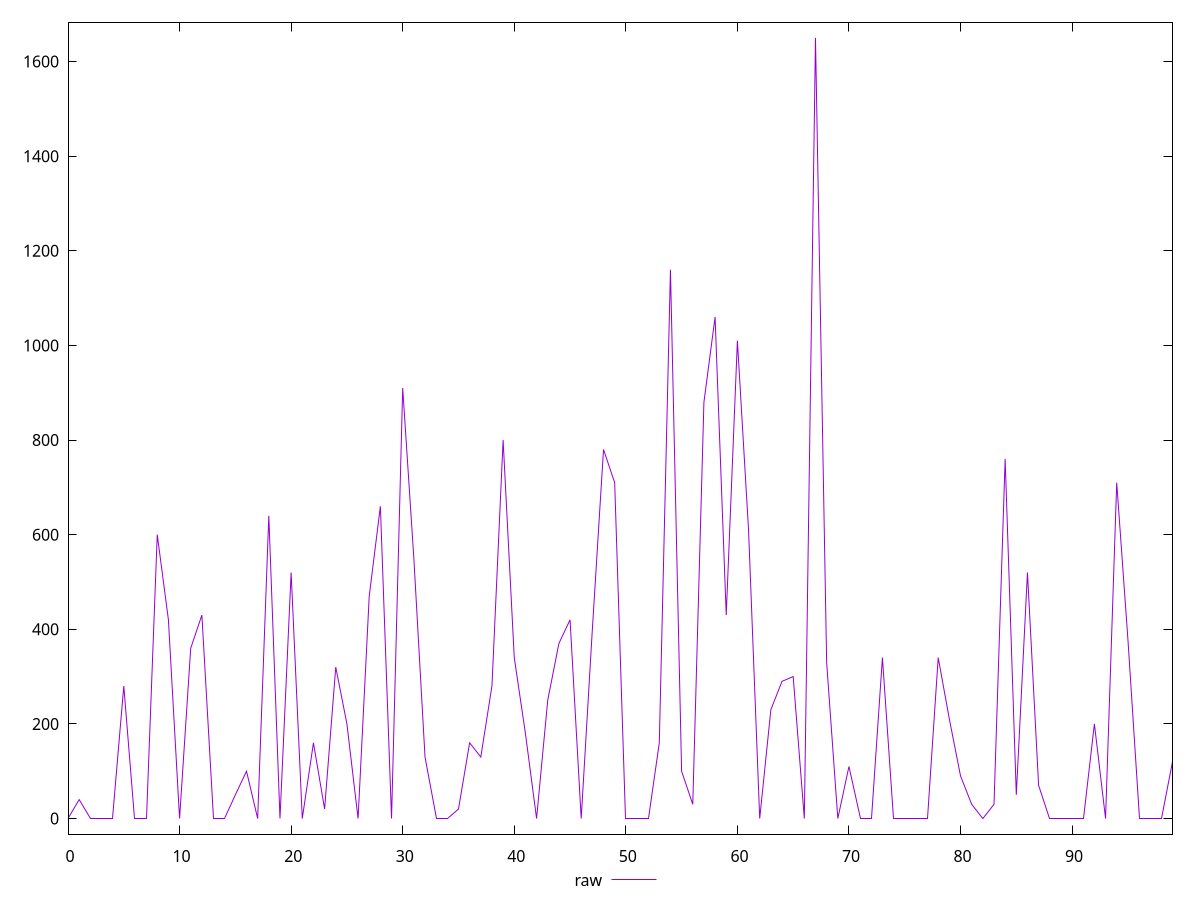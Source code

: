 reset

$raw <<EOF
0 0
1 40
2 0
3 0
4 0
5 280
6 0
7 0
8 600
9 420
10 0
11 360
12 430
13 0
14 0
15 50
16 100
17 0
18 640
19 0
20 520
21 0
22 160
23 20
24 320
25 200
26 0
27 470
28 660
29 0
30 910
31 550
32 130
33 0
34 0
35 20
36 160
37 130
38 280
39 800
40 340
41 180
42 0
43 250
44 370
45 420
46 0
47 400
48 780
49 710
50 0
51 0
52 0
53 160
54 1160
55 100
56 30
57 880
58 1060
59 430
60 1010
61 610
62 0
63 230
64 290
65 300
66 0
67 1650
68 330
69 0
70 110
71 0
72 0
73 340
74 0
75 0
76 0
77 0
78 340
79 210
80 90
81 30
82 0
83 30
84 760
85 50
86 520
87 70
88 0
89 0
90 0
91 0
92 200
93 0
94 710
95 380
96 0
97 0
98 0
99 120
EOF

set key outside below
set xrange [0:99]
set yrange [-33:1683]
set trange [-33:1683]
set terminal svg size 640, 500 enhanced background rgb 'white'
set output "report_00013_2021-02-09T12-04-24.940Z/uses-http2/samples/pages/raw/values.svg"

plot $raw title "raw" with line

reset

